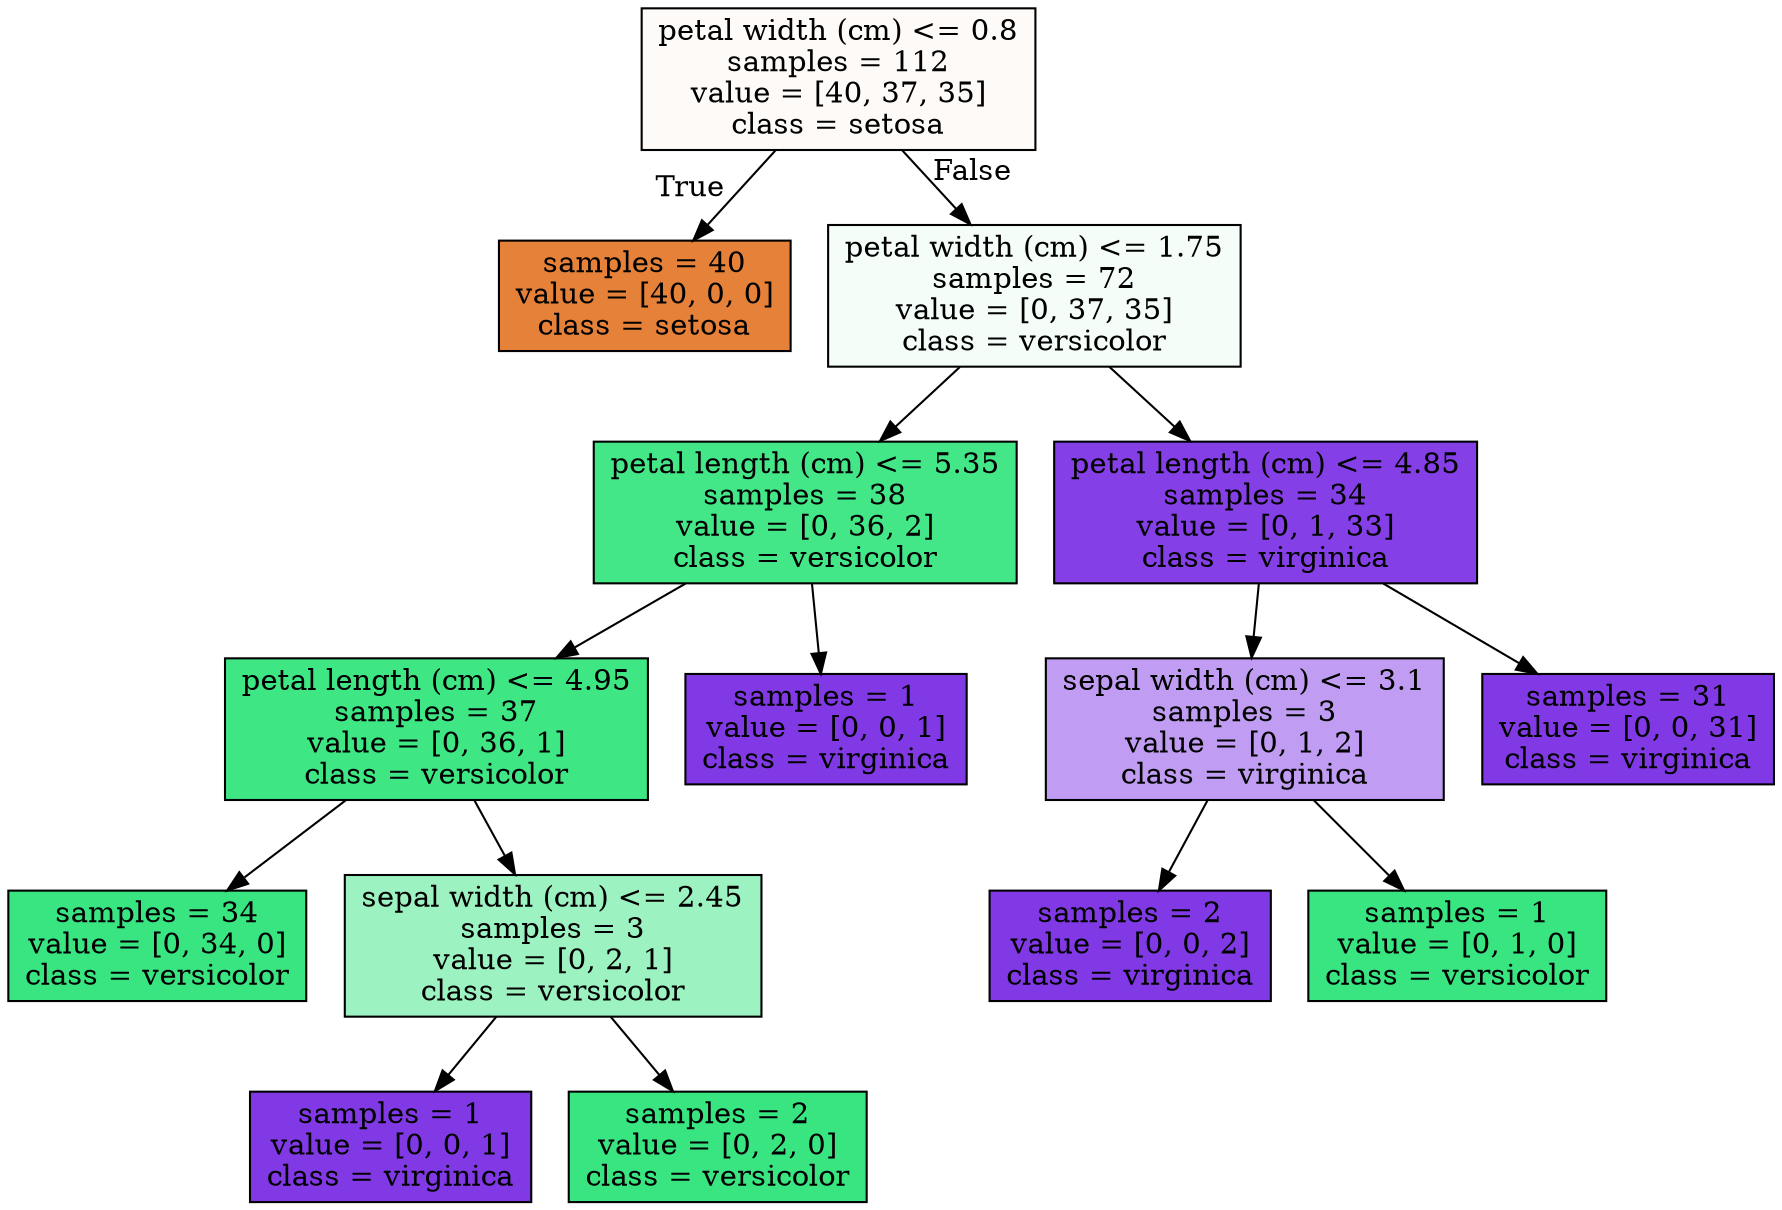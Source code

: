 digraph Tree {
node [shape=box, style="filled", color="black"] ;
0 [label="petal width (cm) <= 0.8\nsamples = 112\nvalue = [40, 37, 35]\nclass = setosa", fillcolor="#e581390a"] ;
1 [label="samples = 40\nvalue = [40, 0, 0]\nclass = setosa", fillcolor="#e58139ff"] ;
0 -> 1 [labeldistance=2.5, labelangle=45, headlabel="True"] ;
2 [label="petal width (cm) <= 1.75\nsamples = 72\nvalue = [0, 37, 35]\nclass = versicolor", fillcolor="#39e5810e"] ;
0 -> 2 [labeldistance=2.5, labelangle=-45, headlabel="False"] ;
3 [label="petal length (cm) <= 5.35\nsamples = 38\nvalue = [0, 36, 2]\nclass = versicolor", fillcolor="#39e581f1"] ;
2 -> 3 ;
4 [label="petal length (cm) <= 4.95\nsamples = 37\nvalue = [0, 36, 1]\nclass = versicolor", fillcolor="#39e581f8"] ;
3 -> 4 ;
5 [label="samples = 34\nvalue = [0, 34, 0]\nclass = versicolor", fillcolor="#39e581ff"] ;
4 -> 5 ;
6 [label="sepal width (cm) <= 2.45\nsamples = 3\nvalue = [0, 2, 1]\nclass = versicolor", fillcolor="#39e5817f"] ;
4 -> 6 ;
7 [label="samples = 1\nvalue = [0, 0, 1]\nclass = virginica", fillcolor="#8139e5ff"] ;
6 -> 7 ;
8 [label="samples = 2\nvalue = [0, 2, 0]\nclass = versicolor", fillcolor="#39e581ff"] ;
6 -> 8 ;
9 [label="samples = 1\nvalue = [0, 0, 1]\nclass = virginica", fillcolor="#8139e5ff"] ;
3 -> 9 ;
10 [label="petal length (cm) <= 4.85\nsamples = 34\nvalue = [0, 1, 33]\nclass = virginica", fillcolor="#8139e5f7"] ;
2 -> 10 ;
11 [label="sepal width (cm) <= 3.1\nsamples = 3\nvalue = [0, 1, 2]\nclass = virginica", fillcolor="#8139e57f"] ;
10 -> 11 ;
12 [label="samples = 2\nvalue = [0, 0, 2]\nclass = virginica", fillcolor="#8139e5ff"] ;
11 -> 12 ;
13 [label="samples = 1\nvalue = [0, 1, 0]\nclass = versicolor", fillcolor="#39e581ff"] ;
11 -> 13 ;
14 [label="samples = 31\nvalue = [0, 0, 31]\nclass = virginica", fillcolor="#8139e5ff"] ;
10 -> 14 ;
}
